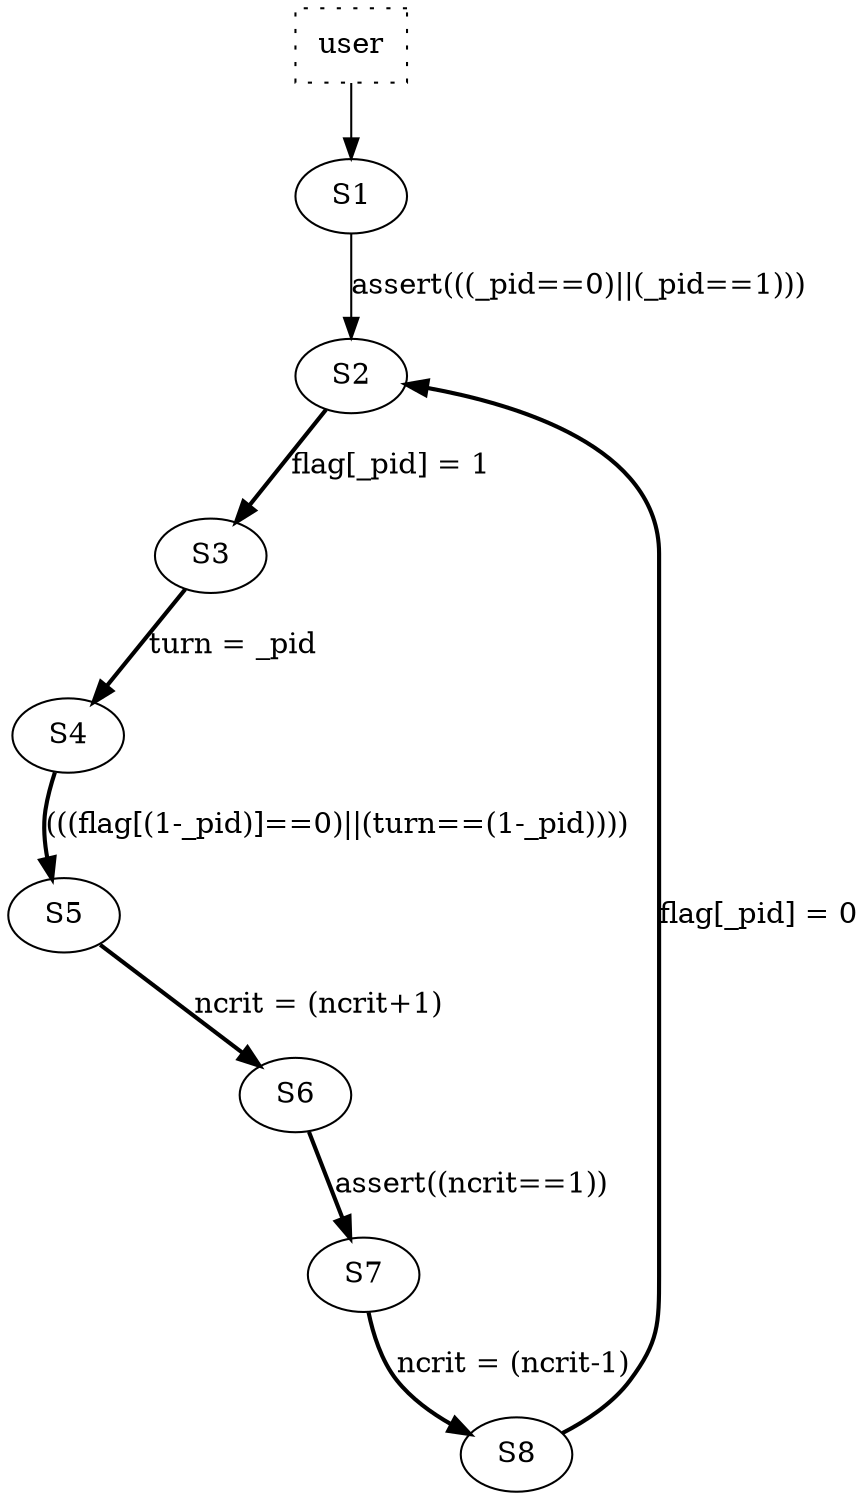 digraph p_user {
size="8,10";
  GT [shape=box,style=dotted,label="user"];
  GT -> S1;
	S1 -> S2  [color=black,style=solid,label="assert(((_pid==0)||(_pid==1)))"];
	S2 -> S3  [color=black,style=bold,label="flag[_pid] = 1"];
	S3 -> S4  [color=black,style=bold,label="turn = _pid"];
	S4 -> S5  [color=black,style=bold,label="(((flag[(1-_pid)]==0)||(turn==(1-_pid))))"];
	S5 -> S6  [color=black,style=bold,label="ncrit = (ncrit+1)"];
	S6 -> S7  [color=black,style=bold,label="assert((ncrit==1))"];
	S7 -> S8  [color=black,style=bold,label="ncrit = (ncrit-1)"];
	S8 -> S2  [color=black,style=bold,label="flag[_pid] = 0"];
}
digraph claim_invariant {
size="8,10";
  GT [shape=box,style=dotted,label="invariant"];
  GT -> S6;
	S6 -> S6  [color=black,style=bold,label="(!(((ncrit==2)||((ncrit==1)&&(((flag[0]==1)&&((flag[1]==1)||(turn==0)))||(((flag[0]==0)&&(flag[1]==1))&&(turn==1)))))))"];
	S6 -> S6  [color=black,style=bold,label="(1)"];
}
